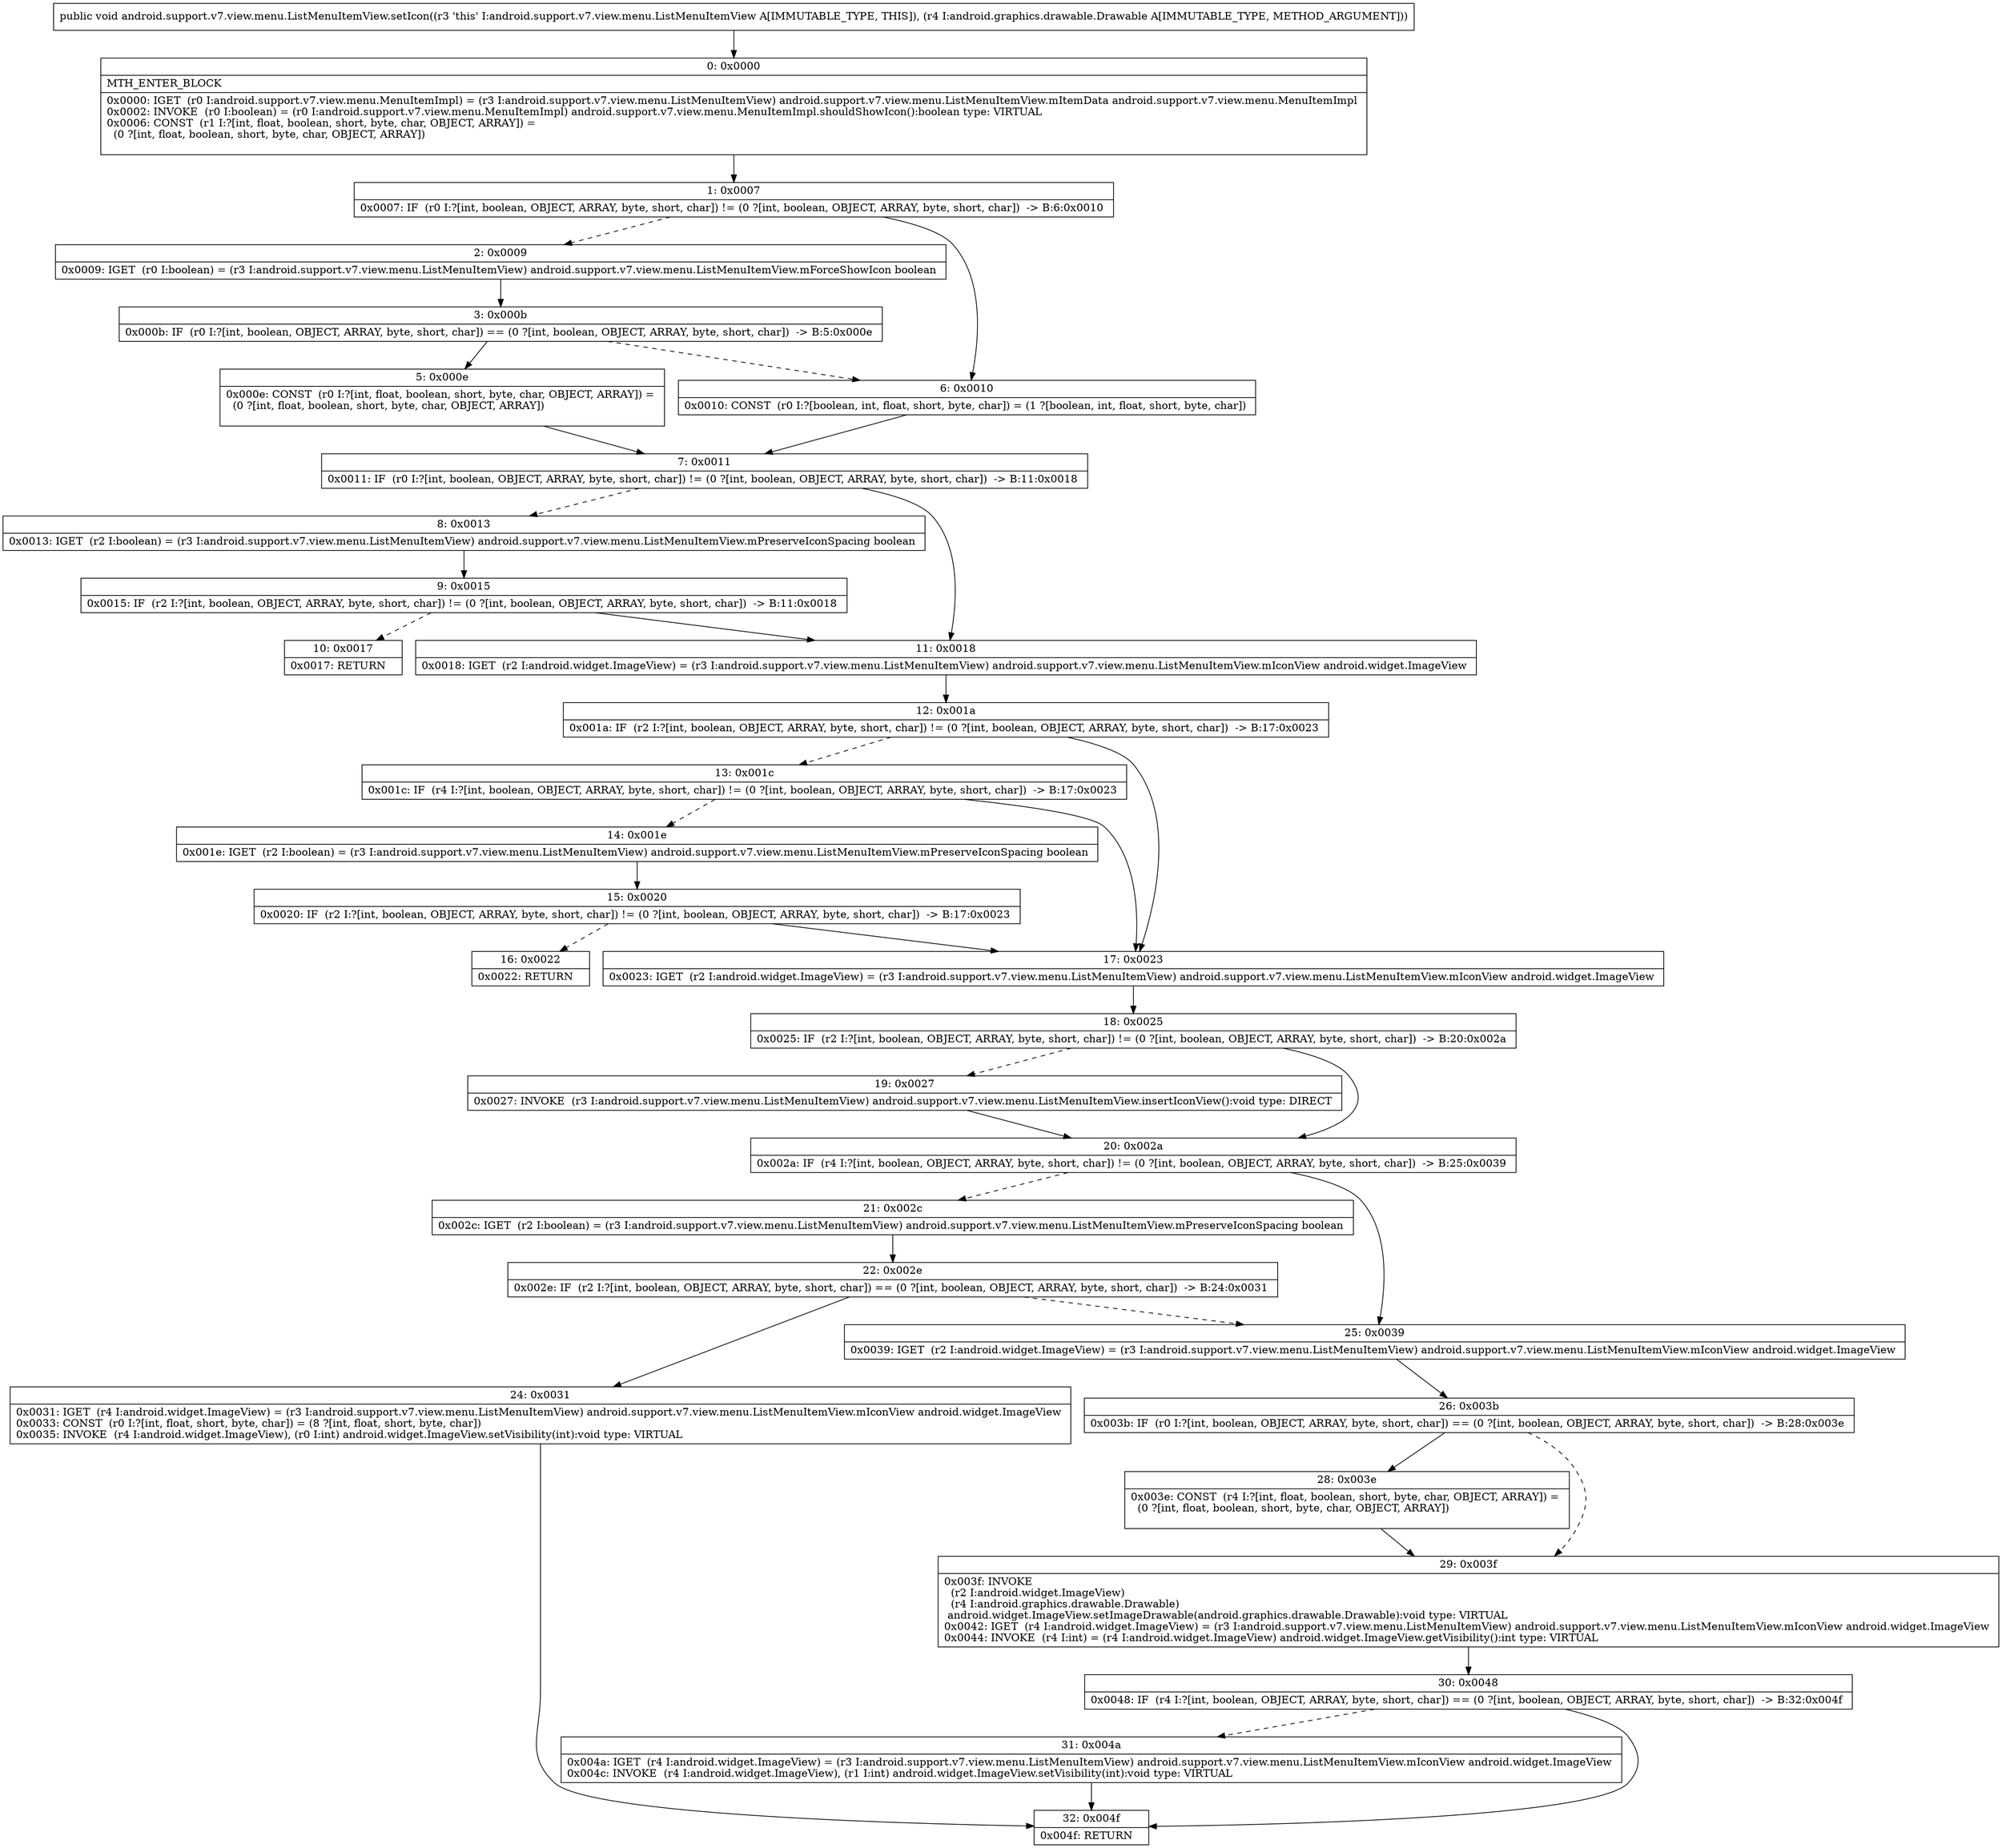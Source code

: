 digraph "CFG forandroid.support.v7.view.menu.ListMenuItemView.setIcon(Landroid\/graphics\/drawable\/Drawable;)V" {
Node_0 [shape=record,label="{0\:\ 0x0000|MTH_ENTER_BLOCK\l|0x0000: IGET  (r0 I:android.support.v7.view.menu.MenuItemImpl) = (r3 I:android.support.v7.view.menu.ListMenuItemView) android.support.v7.view.menu.ListMenuItemView.mItemData android.support.v7.view.menu.MenuItemImpl \l0x0002: INVOKE  (r0 I:boolean) = (r0 I:android.support.v7.view.menu.MenuItemImpl) android.support.v7.view.menu.MenuItemImpl.shouldShowIcon():boolean type: VIRTUAL \l0x0006: CONST  (r1 I:?[int, float, boolean, short, byte, char, OBJECT, ARRAY]) = \l  (0 ?[int, float, boolean, short, byte, char, OBJECT, ARRAY])\l \l}"];
Node_1 [shape=record,label="{1\:\ 0x0007|0x0007: IF  (r0 I:?[int, boolean, OBJECT, ARRAY, byte, short, char]) != (0 ?[int, boolean, OBJECT, ARRAY, byte, short, char])  \-\> B:6:0x0010 \l}"];
Node_2 [shape=record,label="{2\:\ 0x0009|0x0009: IGET  (r0 I:boolean) = (r3 I:android.support.v7.view.menu.ListMenuItemView) android.support.v7.view.menu.ListMenuItemView.mForceShowIcon boolean \l}"];
Node_3 [shape=record,label="{3\:\ 0x000b|0x000b: IF  (r0 I:?[int, boolean, OBJECT, ARRAY, byte, short, char]) == (0 ?[int, boolean, OBJECT, ARRAY, byte, short, char])  \-\> B:5:0x000e \l}"];
Node_5 [shape=record,label="{5\:\ 0x000e|0x000e: CONST  (r0 I:?[int, float, boolean, short, byte, char, OBJECT, ARRAY]) = \l  (0 ?[int, float, boolean, short, byte, char, OBJECT, ARRAY])\l \l}"];
Node_6 [shape=record,label="{6\:\ 0x0010|0x0010: CONST  (r0 I:?[boolean, int, float, short, byte, char]) = (1 ?[boolean, int, float, short, byte, char]) \l}"];
Node_7 [shape=record,label="{7\:\ 0x0011|0x0011: IF  (r0 I:?[int, boolean, OBJECT, ARRAY, byte, short, char]) != (0 ?[int, boolean, OBJECT, ARRAY, byte, short, char])  \-\> B:11:0x0018 \l}"];
Node_8 [shape=record,label="{8\:\ 0x0013|0x0013: IGET  (r2 I:boolean) = (r3 I:android.support.v7.view.menu.ListMenuItemView) android.support.v7.view.menu.ListMenuItemView.mPreserveIconSpacing boolean \l}"];
Node_9 [shape=record,label="{9\:\ 0x0015|0x0015: IF  (r2 I:?[int, boolean, OBJECT, ARRAY, byte, short, char]) != (0 ?[int, boolean, OBJECT, ARRAY, byte, short, char])  \-\> B:11:0x0018 \l}"];
Node_10 [shape=record,label="{10\:\ 0x0017|0x0017: RETURN   \l}"];
Node_11 [shape=record,label="{11\:\ 0x0018|0x0018: IGET  (r2 I:android.widget.ImageView) = (r3 I:android.support.v7.view.menu.ListMenuItemView) android.support.v7.view.menu.ListMenuItemView.mIconView android.widget.ImageView \l}"];
Node_12 [shape=record,label="{12\:\ 0x001a|0x001a: IF  (r2 I:?[int, boolean, OBJECT, ARRAY, byte, short, char]) != (0 ?[int, boolean, OBJECT, ARRAY, byte, short, char])  \-\> B:17:0x0023 \l}"];
Node_13 [shape=record,label="{13\:\ 0x001c|0x001c: IF  (r4 I:?[int, boolean, OBJECT, ARRAY, byte, short, char]) != (0 ?[int, boolean, OBJECT, ARRAY, byte, short, char])  \-\> B:17:0x0023 \l}"];
Node_14 [shape=record,label="{14\:\ 0x001e|0x001e: IGET  (r2 I:boolean) = (r3 I:android.support.v7.view.menu.ListMenuItemView) android.support.v7.view.menu.ListMenuItemView.mPreserveIconSpacing boolean \l}"];
Node_15 [shape=record,label="{15\:\ 0x0020|0x0020: IF  (r2 I:?[int, boolean, OBJECT, ARRAY, byte, short, char]) != (0 ?[int, boolean, OBJECT, ARRAY, byte, short, char])  \-\> B:17:0x0023 \l}"];
Node_16 [shape=record,label="{16\:\ 0x0022|0x0022: RETURN   \l}"];
Node_17 [shape=record,label="{17\:\ 0x0023|0x0023: IGET  (r2 I:android.widget.ImageView) = (r3 I:android.support.v7.view.menu.ListMenuItemView) android.support.v7.view.menu.ListMenuItemView.mIconView android.widget.ImageView \l}"];
Node_18 [shape=record,label="{18\:\ 0x0025|0x0025: IF  (r2 I:?[int, boolean, OBJECT, ARRAY, byte, short, char]) != (0 ?[int, boolean, OBJECT, ARRAY, byte, short, char])  \-\> B:20:0x002a \l}"];
Node_19 [shape=record,label="{19\:\ 0x0027|0x0027: INVOKE  (r3 I:android.support.v7.view.menu.ListMenuItemView) android.support.v7.view.menu.ListMenuItemView.insertIconView():void type: DIRECT \l}"];
Node_20 [shape=record,label="{20\:\ 0x002a|0x002a: IF  (r4 I:?[int, boolean, OBJECT, ARRAY, byte, short, char]) != (0 ?[int, boolean, OBJECT, ARRAY, byte, short, char])  \-\> B:25:0x0039 \l}"];
Node_21 [shape=record,label="{21\:\ 0x002c|0x002c: IGET  (r2 I:boolean) = (r3 I:android.support.v7.view.menu.ListMenuItemView) android.support.v7.view.menu.ListMenuItemView.mPreserveIconSpacing boolean \l}"];
Node_22 [shape=record,label="{22\:\ 0x002e|0x002e: IF  (r2 I:?[int, boolean, OBJECT, ARRAY, byte, short, char]) == (0 ?[int, boolean, OBJECT, ARRAY, byte, short, char])  \-\> B:24:0x0031 \l}"];
Node_24 [shape=record,label="{24\:\ 0x0031|0x0031: IGET  (r4 I:android.widget.ImageView) = (r3 I:android.support.v7.view.menu.ListMenuItemView) android.support.v7.view.menu.ListMenuItemView.mIconView android.widget.ImageView \l0x0033: CONST  (r0 I:?[int, float, short, byte, char]) = (8 ?[int, float, short, byte, char]) \l0x0035: INVOKE  (r4 I:android.widget.ImageView), (r0 I:int) android.widget.ImageView.setVisibility(int):void type: VIRTUAL \l}"];
Node_25 [shape=record,label="{25\:\ 0x0039|0x0039: IGET  (r2 I:android.widget.ImageView) = (r3 I:android.support.v7.view.menu.ListMenuItemView) android.support.v7.view.menu.ListMenuItemView.mIconView android.widget.ImageView \l}"];
Node_26 [shape=record,label="{26\:\ 0x003b|0x003b: IF  (r0 I:?[int, boolean, OBJECT, ARRAY, byte, short, char]) == (0 ?[int, boolean, OBJECT, ARRAY, byte, short, char])  \-\> B:28:0x003e \l}"];
Node_28 [shape=record,label="{28\:\ 0x003e|0x003e: CONST  (r4 I:?[int, float, boolean, short, byte, char, OBJECT, ARRAY]) = \l  (0 ?[int, float, boolean, short, byte, char, OBJECT, ARRAY])\l \l}"];
Node_29 [shape=record,label="{29\:\ 0x003f|0x003f: INVOKE  \l  (r2 I:android.widget.ImageView)\l  (r4 I:android.graphics.drawable.Drawable)\l android.widget.ImageView.setImageDrawable(android.graphics.drawable.Drawable):void type: VIRTUAL \l0x0042: IGET  (r4 I:android.widget.ImageView) = (r3 I:android.support.v7.view.menu.ListMenuItemView) android.support.v7.view.menu.ListMenuItemView.mIconView android.widget.ImageView \l0x0044: INVOKE  (r4 I:int) = (r4 I:android.widget.ImageView) android.widget.ImageView.getVisibility():int type: VIRTUAL \l}"];
Node_30 [shape=record,label="{30\:\ 0x0048|0x0048: IF  (r4 I:?[int, boolean, OBJECT, ARRAY, byte, short, char]) == (0 ?[int, boolean, OBJECT, ARRAY, byte, short, char])  \-\> B:32:0x004f \l}"];
Node_31 [shape=record,label="{31\:\ 0x004a|0x004a: IGET  (r4 I:android.widget.ImageView) = (r3 I:android.support.v7.view.menu.ListMenuItemView) android.support.v7.view.menu.ListMenuItemView.mIconView android.widget.ImageView \l0x004c: INVOKE  (r4 I:android.widget.ImageView), (r1 I:int) android.widget.ImageView.setVisibility(int):void type: VIRTUAL \l}"];
Node_32 [shape=record,label="{32\:\ 0x004f|0x004f: RETURN   \l}"];
MethodNode[shape=record,label="{public void android.support.v7.view.menu.ListMenuItemView.setIcon((r3 'this' I:android.support.v7.view.menu.ListMenuItemView A[IMMUTABLE_TYPE, THIS]), (r4 I:android.graphics.drawable.Drawable A[IMMUTABLE_TYPE, METHOD_ARGUMENT])) }"];
MethodNode -> Node_0;
Node_0 -> Node_1;
Node_1 -> Node_2[style=dashed];
Node_1 -> Node_6;
Node_2 -> Node_3;
Node_3 -> Node_5;
Node_3 -> Node_6[style=dashed];
Node_5 -> Node_7;
Node_6 -> Node_7;
Node_7 -> Node_8[style=dashed];
Node_7 -> Node_11;
Node_8 -> Node_9;
Node_9 -> Node_10[style=dashed];
Node_9 -> Node_11;
Node_11 -> Node_12;
Node_12 -> Node_13[style=dashed];
Node_12 -> Node_17;
Node_13 -> Node_14[style=dashed];
Node_13 -> Node_17;
Node_14 -> Node_15;
Node_15 -> Node_16[style=dashed];
Node_15 -> Node_17;
Node_17 -> Node_18;
Node_18 -> Node_19[style=dashed];
Node_18 -> Node_20;
Node_19 -> Node_20;
Node_20 -> Node_21[style=dashed];
Node_20 -> Node_25;
Node_21 -> Node_22;
Node_22 -> Node_24;
Node_22 -> Node_25[style=dashed];
Node_24 -> Node_32;
Node_25 -> Node_26;
Node_26 -> Node_28;
Node_26 -> Node_29[style=dashed];
Node_28 -> Node_29;
Node_29 -> Node_30;
Node_30 -> Node_31[style=dashed];
Node_30 -> Node_32;
Node_31 -> Node_32;
}

